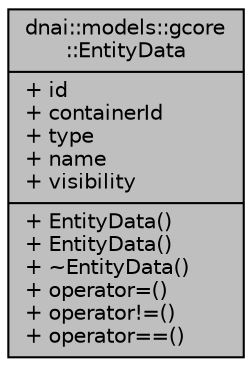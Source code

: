 digraph "dnai::models::gcore::EntityData"
{
  edge [fontname="Helvetica",fontsize="10",labelfontname="Helvetica",labelfontsize="10"];
  node [fontname="Helvetica",fontsize="10",shape=record];
  Node1 [label="{dnai::models::gcore\l::EntityData\n|+ id\l+ containerId\l+ type\l+ name\l+ visibility\l|+ EntityData()\l+ EntityData()\l+ ~EntityData()\l+ operator=()\l+ operator!=()\l+ operator==()\l}",height=0.2,width=0.4,color="black", fillcolor="grey75", style="filled", fontcolor="black"];
}
